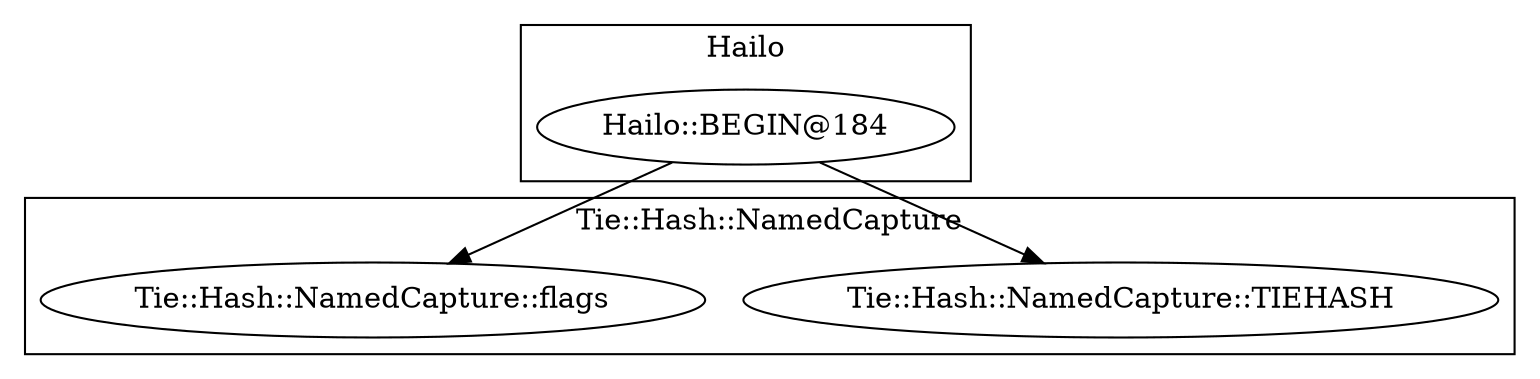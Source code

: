 digraph {
graph [overlap=false]
subgraph cluster_Hailo {
	label="Hailo";
	"Hailo::BEGIN@184";
}
subgraph cluster_Tie_Hash_NamedCapture {
	label="Tie::Hash::NamedCapture";
	"Tie::Hash::NamedCapture::TIEHASH";
	"Tie::Hash::NamedCapture::flags";
}
"Hailo::BEGIN@184" -> "Tie::Hash::NamedCapture::flags";
"Hailo::BEGIN@184" -> "Tie::Hash::NamedCapture::TIEHASH";
}

